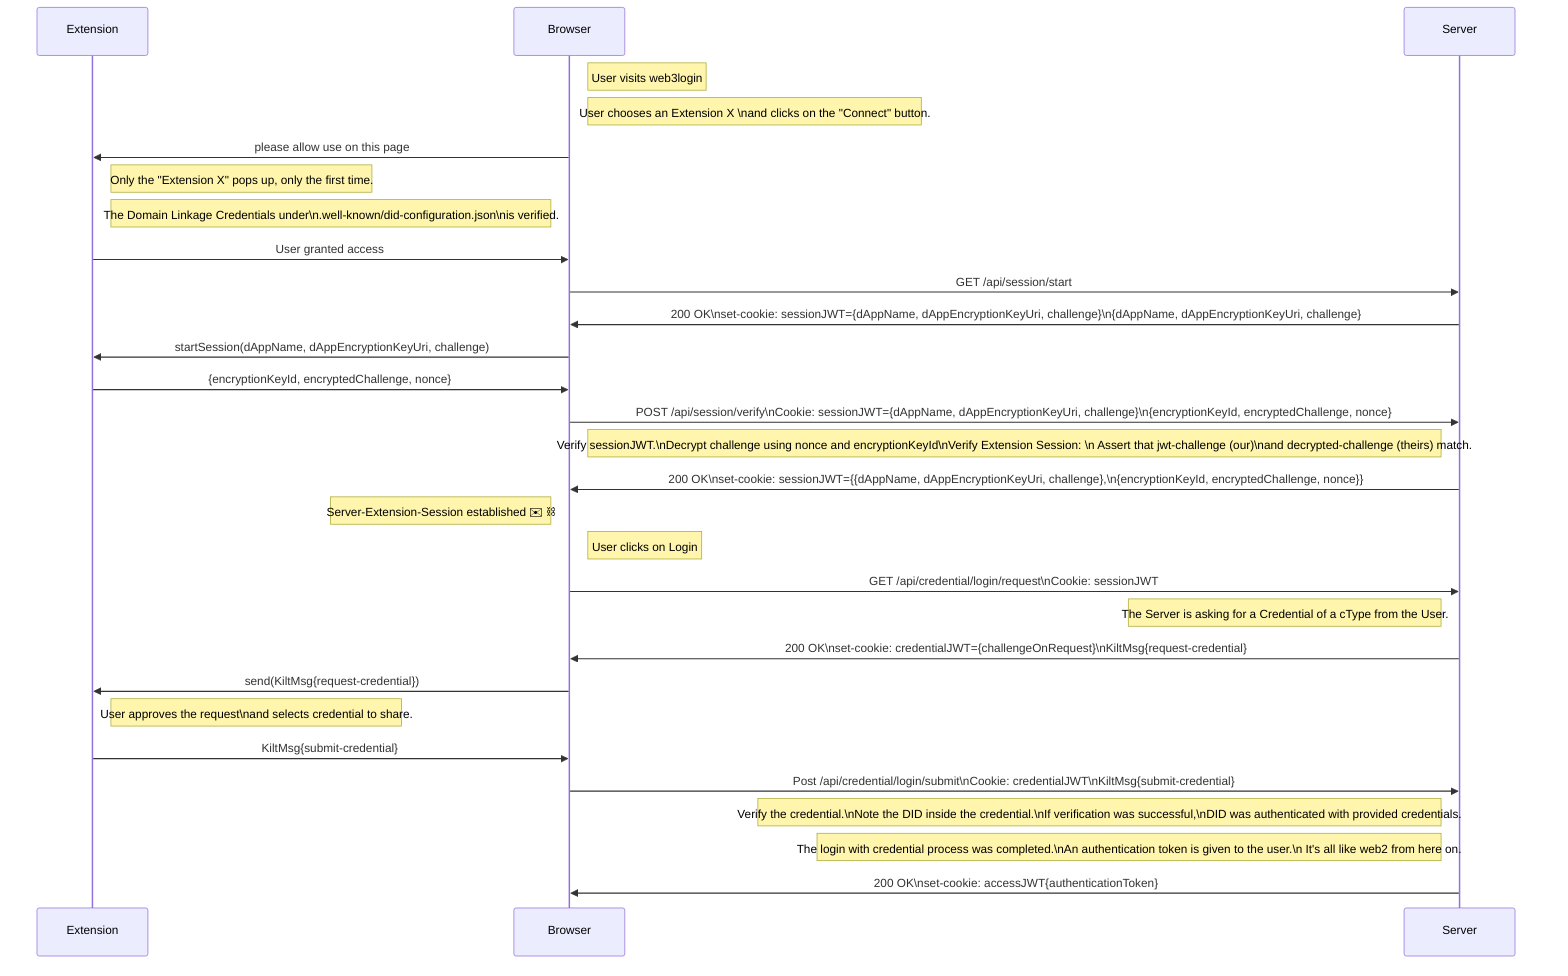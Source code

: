 sequenceDiagram
    participant Extension
    participant Browser
    participant Server

    Note right of Browser: User visits web3login
    Note right of Browser: User chooses an Extension X \nand clicks on the "Connect" button.
    Browser->>Extension: please allow use on this page
    Note right of Extension: Only the "Extension X" pops up, only the first time.
    Note right of Extension: The Domain Linkage Credentials under\n.well-known/did-configuration.json\nis verified.
    Extension->>Browser: User granted access
    Browser->>Server: GET /api/session/start
    Server->>Browser: 200 OK\nset-cookie: sessionJWT={dAppName, dAppEncryptionKeyUri, challenge}\n{dAppName, dAppEncryptionKeyUri, challenge}
    Browser->>Extension: startSession(dAppName, dAppEncryptionKeyUri, challenge)
    Extension->>Browser: {encryptionKeyId, encryptedChallenge, nonce}
    Browser->>Server: POST /api/session/verify\nCookie: sessionJWT={dAppName, dAppEncryptionKeyUri, challenge}\n{encryptionKeyId, encryptedChallenge, nonce}
    Note left of Server: Verify sessionJWT.\nDecrypt challenge using nonce and encryptionKeyId\nVerify Extension Session: \n Assert that jwt-challenge (our)\nand decrypted-challenge (theirs) match.
    Server->>Browser: 200 OK\nset-cookie: sessionJWT={{dAppName, dAppEncryptionKeyUri, challenge},\n{encryptionKeyId, encryptedChallenge, nonce}}
    Note left of Browser: Server-Extension-Session established ✉️ ⛓️
    Note right of Browser: User clicks on Login
    Browser->>Server: GET /api/credential/login/request\nCookie: sessionJWT
    Note left of Server: The Server is asking for a Credential of a cType from the User.
    Server->>Browser: 200 OK\nset-cookie: credentialJWT={challengeOnRequest}\nKiltMsg{request-credential}
    Browser->>Extension: send(KiltMsg{request-credential})
    Note right of Extension: User approves the request\nand selects credential to share.
    Extension->>Browser: KiltMsg{submit-credential}
    Browser->>Server: Post /api/credential/login/submit\nCookie: credentialJWT\nKiltMsg{submit-credential}
    Note left of Server: Verify the credential.\nNote the DID inside the credential.\nIf verification was successful,\nDID was authenticated with provided credentials.
    Note left of Server: The login with credential process was completed.\nAn authentication token is given to the user.\n It's all like web2 from here on.
    Server->>Browser: 200 OK\nset-cookie: accessJWT{authenticationToken}